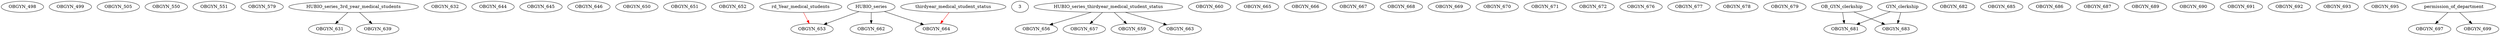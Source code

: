 digraph G {
    OBGYN_498;
    OBGYN_499;
    OBGYN_505;
    OBGYN_550;
    OBGYN_551;
    OBGYN_579;
    edge [color=black];
    HUBIO_series_3rd_year_medical_students -> OBGYN_631;
    OBGYN_632;
    edge [color=black];
    HUBIO_series_3rd_year_medical_students -> OBGYN_639;
    OBGYN_644;
    OBGYN_645;
    OBGYN_646;
    OBGYN_650;
    OBGYN_651;
    OBGYN_652;
    edge [color=black];
    HUBIO_series -> OBGYN_653;
    edge [color=red];
    3rd_Year_medical_students -> OBGYN_653;
    edge [color=black];
    HUBIO_series_thirdyear_medical_student_status -> OBGYN_656;
    edge [color=black];
    HUBIO_series_thirdyear_medical_student_status -> OBGYN_657;
    edge [color=black];
    HUBIO_series_thirdyear_medical_student_status -> OBGYN_659;
    OBGYN_660;
    edge [color=black];
    HUBIO_series -> OBGYN_662;
    edge [color=black];
    HUBIO_series_thirdyear_medical_student_status -> OBGYN_663;
    edge [color=black];
    HUBIO_series -> OBGYN_664;
    edge [color=red];
    thirdyear_medical_student_status -> OBGYN_664;
    OBGYN_665;
    OBGYN_666;
    OBGYN_667;
    OBGYN_668;
    OBGYN_669;
    OBGYN_670;
    OBGYN_671;
    OBGYN_672;
    OBGYN_676;
    OBGYN_677;
    OBGYN_678;
    OBGYN_679;
    edge [color=black];
    OB_GYN_clerkship -> OBGYN_681;
    GYN_clerkship -> OBGYN_681;
    OBGYN_682;
    edge [color=black];
    OB_GYN_clerkship -> OBGYN_683;
    GYN_clerkship -> OBGYN_683;
    OBGYN_685;
    OBGYN_686;
    OBGYN_687;
    OBGYN_689;
    OBGYN_690;
    OBGYN_691;
    OBGYN_692;
    OBGYN_693;
    OBGYN_695;
    edge [color=black];
    permission_of_department -> OBGYN_697;
    edge [color=black];
    permission_of_department -> OBGYN_699;
}
